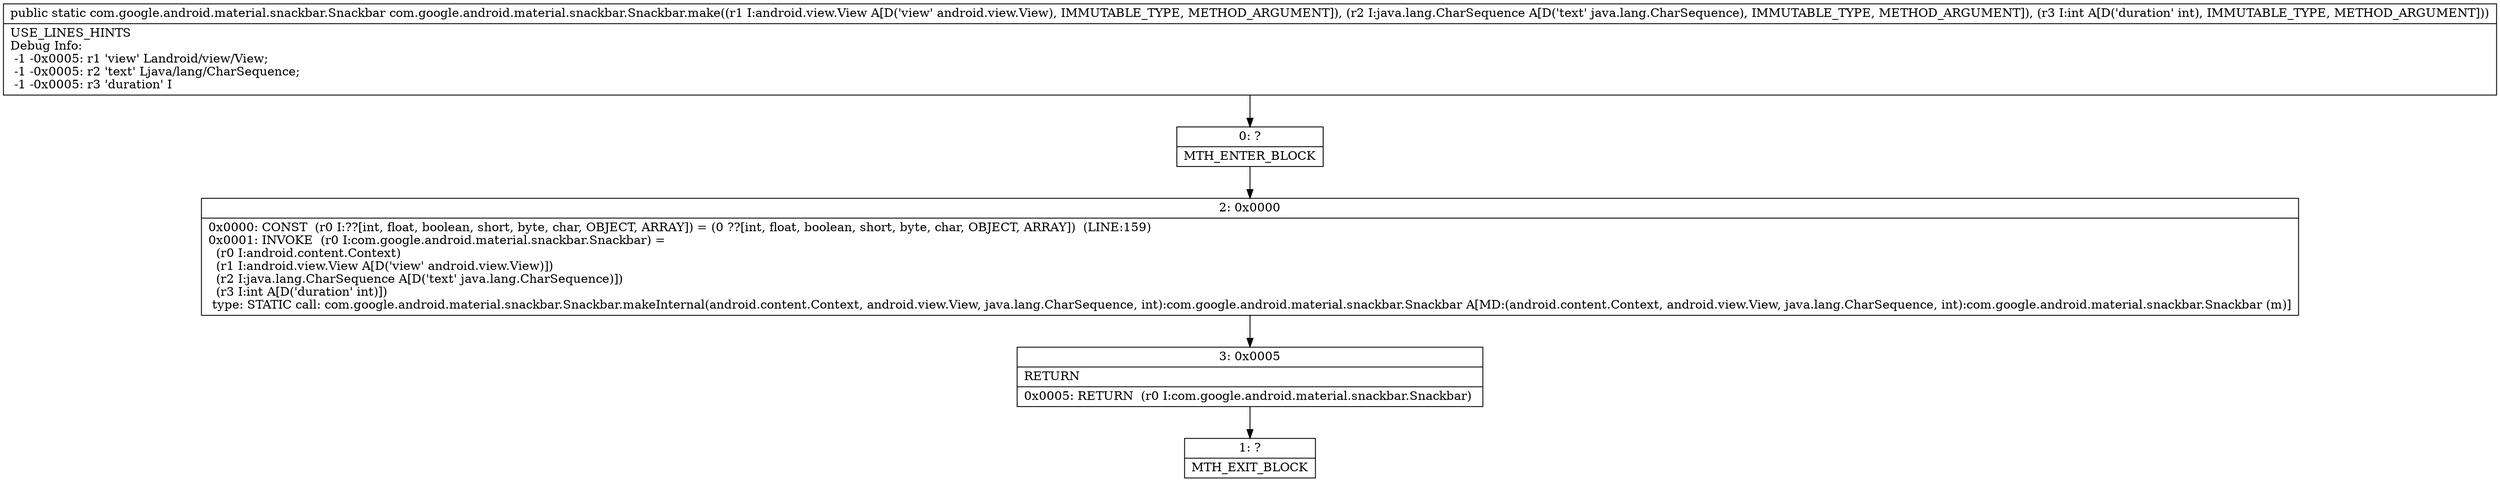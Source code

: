 digraph "CFG forcom.google.android.material.snackbar.Snackbar.make(Landroid\/view\/View;Ljava\/lang\/CharSequence;I)Lcom\/google\/android\/material\/snackbar\/Snackbar;" {
Node_0 [shape=record,label="{0\:\ ?|MTH_ENTER_BLOCK\l}"];
Node_2 [shape=record,label="{2\:\ 0x0000|0x0000: CONST  (r0 I:??[int, float, boolean, short, byte, char, OBJECT, ARRAY]) = (0 ??[int, float, boolean, short, byte, char, OBJECT, ARRAY])  (LINE:159)\l0x0001: INVOKE  (r0 I:com.google.android.material.snackbar.Snackbar) = \l  (r0 I:android.content.Context)\l  (r1 I:android.view.View A[D('view' android.view.View)])\l  (r2 I:java.lang.CharSequence A[D('text' java.lang.CharSequence)])\l  (r3 I:int A[D('duration' int)])\l type: STATIC call: com.google.android.material.snackbar.Snackbar.makeInternal(android.content.Context, android.view.View, java.lang.CharSequence, int):com.google.android.material.snackbar.Snackbar A[MD:(android.content.Context, android.view.View, java.lang.CharSequence, int):com.google.android.material.snackbar.Snackbar (m)]\l}"];
Node_3 [shape=record,label="{3\:\ 0x0005|RETURN\l|0x0005: RETURN  (r0 I:com.google.android.material.snackbar.Snackbar) \l}"];
Node_1 [shape=record,label="{1\:\ ?|MTH_EXIT_BLOCK\l}"];
MethodNode[shape=record,label="{public static com.google.android.material.snackbar.Snackbar com.google.android.material.snackbar.Snackbar.make((r1 I:android.view.View A[D('view' android.view.View), IMMUTABLE_TYPE, METHOD_ARGUMENT]), (r2 I:java.lang.CharSequence A[D('text' java.lang.CharSequence), IMMUTABLE_TYPE, METHOD_ARGUMENT]), (r3 I:int A[D('duration' int), IMMUTABLE_TYPE, METHOD_ARGUMENT]))  | USE_LINES_HINTS\lDebug Info:\l  \-1 \-0x0005: r1 'view' Landroid\/view\/View;\l  \-1 \-0x0005: r2 'text' Ljava\/lang\/CharSequence;\l  \-1 \-0x0005: r3 'duration' I\l}"];
MethodNode -> Node_0;Node_0 -> Node_2;
Node_2 -> Node_3;
Node_3 -> Node_1;
}

